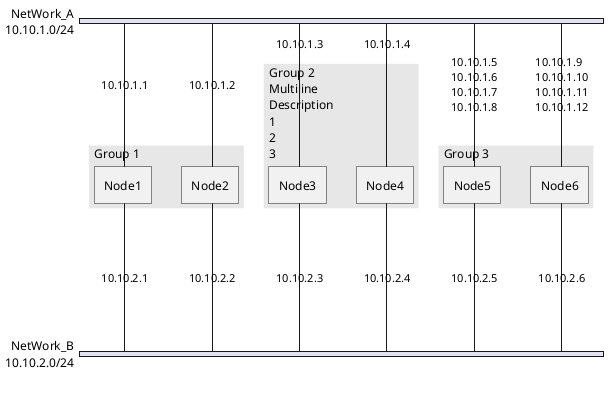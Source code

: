 {
  "sha1": "t7nec0wash6g0nx22fheebotx1fluuw",
  "insertion": {
    "when": "2024-06-04T17:28:45.867Z",
    "url": "https://forum.plantuml.net/14403/nsdiag-group-description-can-intersect-with-ip-address",
    "user": "plantuml@gmail.com"
  }
}
@startuml
nwdiag {
    group Group_1 {
        description = "Group 1";

        Node1;
        Node2;
    }

    group Group_2 {
        description = "Group 2\nMultiline\nDescription\n1\n2\n3";

        Node3;
        Node4;
    }

    group Group_3 {
        description = "Group 3";

        Node5;
        Node6;
    }

    network NetWork_A {
        address = "10.10.1.0/24";

        Node1 [ address = "10.10.1.1" ];
        Node2 [ address = "10.10.1.2" ];
        Node3 [ address = "10.10.1.3" ];
        Node4 [ address = "10.10.1.4" ];
        Node5 [ address = "10.10.1.5, 10.10.1.6, 10.10.1.7, 10.10.1.8" ];
        Node6 [ address = "10.10.1.9, 10.10.1.10, 10.10.1.11, 10.10.1.12" ];
    }

    network NetWork_B {
        address = "10.10.2.0/24";

        Node1 [ address = "10.10.2.1" ];
        Node2 [ address = "10.10.2.2" ];
        Node3 [ address = "10.10.2.3" ];
        Node4 [ address = "10.10.2.4" ];
        Node5 [ address = "10.10.2.5" ];
        Node6 [ address = "10.10.2.6" ];
    }

}
@enduml
